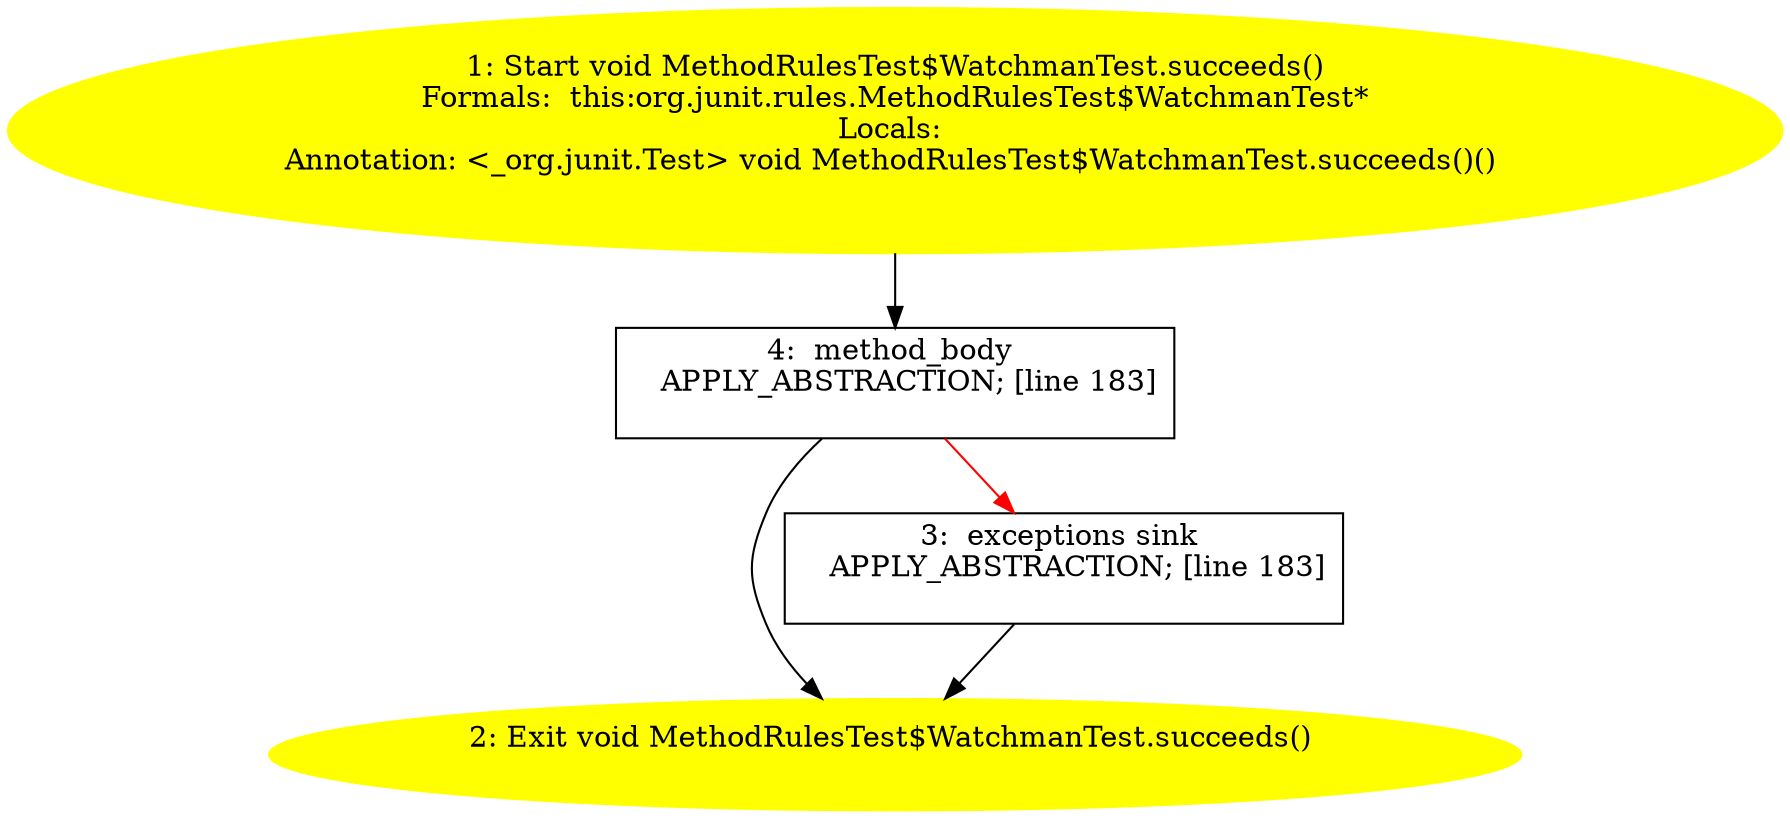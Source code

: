 /* @generated */
digraph cfg {
"org.junit.rules.MethodRulesTest$WatchmanTest.succeeds():void.99675a4a6f2da90b626dd0a7139c1435_1" [label="1: Start void MethodRulesTest$WatchmanTest.succeeds()\nFormals:  this:org.junit.rules.MethodRulesTest$WatchmanTest*\nLocals: \nAnnotation: <_org.junit.Test> void MethodRulesTest$WatchmanTest.succeeds()() \n  " color=yellow style=filled]
	

	 "org.junit.rules.MethodRulesTest$WatchmanTest.succeeds():void.99675a4a6f2da90b626dd0a7139c1435_1" -> "org.junit.rules.MethodRulesTest$WatchmanTest.succeeds():void.99675a4a6f2da90b626dd0a7139c1435_4" ;
"org.junit.rules.MethodRulesTest$WatchmanTest.succeeds():void.99675a4a6f2da90b626dd0a7139c1435_2" [label="2: Exit void MethodRulesTest$WatchmanTest.succeeds() \n  " color=yellow style=filled]
	

"org.junit.rules.MethodRulesTest$WatchmanTest.succeeds():void.99675a4a6f2da90b626dd0a7139c1435_3" [label="3:  exceptions sink \n   APPLY_ABSTRACTION; [line 183]\n " shape="box"]
	

	 "org.junit.rules.MethodRulesTest$WatchmanTest.succeeds():void.99675a4a6f2da90b626dd0a7139c1435_3" -> "org.junit.rules.MethodRulesTest$WatchmanTest.succeeds():void.99675a4a6f2da90b626dd0a7139c1435_2" ;
"org.junit.rules.MethodRulesTest$WatchmanTest.succeeds():void.99675a4a6f2da90b626dd0a7139c1435_4" [label="4:  method_body \n   APPLY_ABSTRACTION; [line 183]\n " shape="box"]
	

	 "org.junit.rules.MethodRulesTest$WatchmanTest.succeeds():void.99675a4a6f2da90b626dd0a7139c1435_4" -> "org.junit.rules.MethodRulesTest$WatchmanTest.succeeds():void.99675a4a6f2da90b626dd0a7139c1435_2" ;
	 "org.junit.rules.MethodRulesTest$WatchmanTest.succeeds():void.99675a4a6f2da90b626dd0a7139c1435_4" -> "org.junit.rules.MethodRulesTest$WatchmanTest.succeeds():void.99675a4a6f2da90b626dd0a7139c1435_3" [color="red" ];
}
